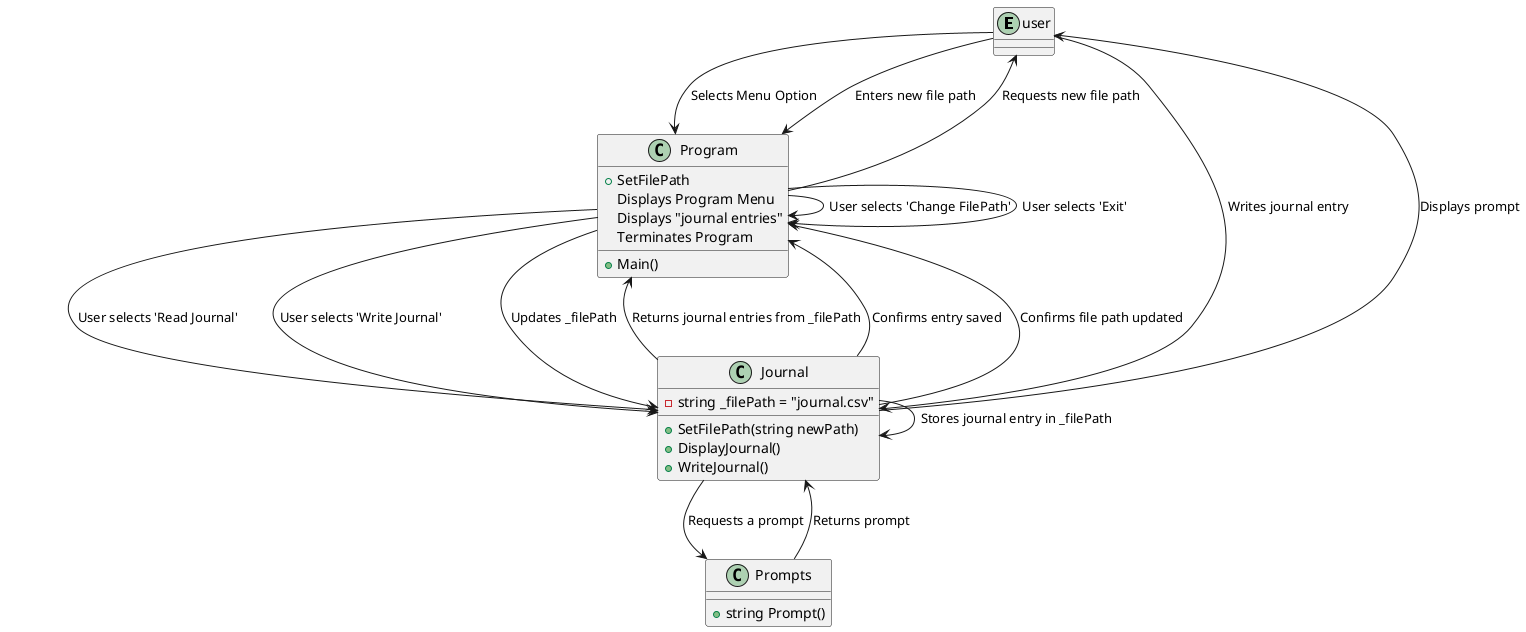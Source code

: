 @startuml
entity "user" as User

class Program {
    +Main()
    +SetFilePath
}

class Journal {
    -string _filePath = "journal.csv"
    +SetFilePath(string newPath)
    +DisplayJournal()
    +WriteJournal()
}

class Prompts {
    +string Prompt()
}

Program : Displays Program Menu
User --> Program : "Selects Menu Option"

Program --> Journal : "User selects 'Read Journal'"
Journal --> Program : "Returns journal entries from _filePath"
Program : Displays "journal entries"
' Program : Returns to Program Menu

Program --> Journal : "User selects 'Write Journal'"
Journal --> Prompts : "Requests a prompt"
Prompts --> Journal : "Returns prompt"
Journal --> User : "Displays prompt"
User --> Journal : "Writes journal entry"
Journal --> Journal : "Stores journal entry in _filePath"
Journal --> Program : "Confirms entry saved"
' Program : Returns to Program Menu

Program --> Program : "User selects 'Change FilePath'"
Program --> User : "Requests new file path"
User --> Program : "Enters new file path"
Program --> Journal : "Updates _filePath"
Journal --> Program : "Confirms file path updated"
' Program : Returns to Program Menu

Program --> Program : "User selects 'Exit'"
Program : Terminates Program
@enduml